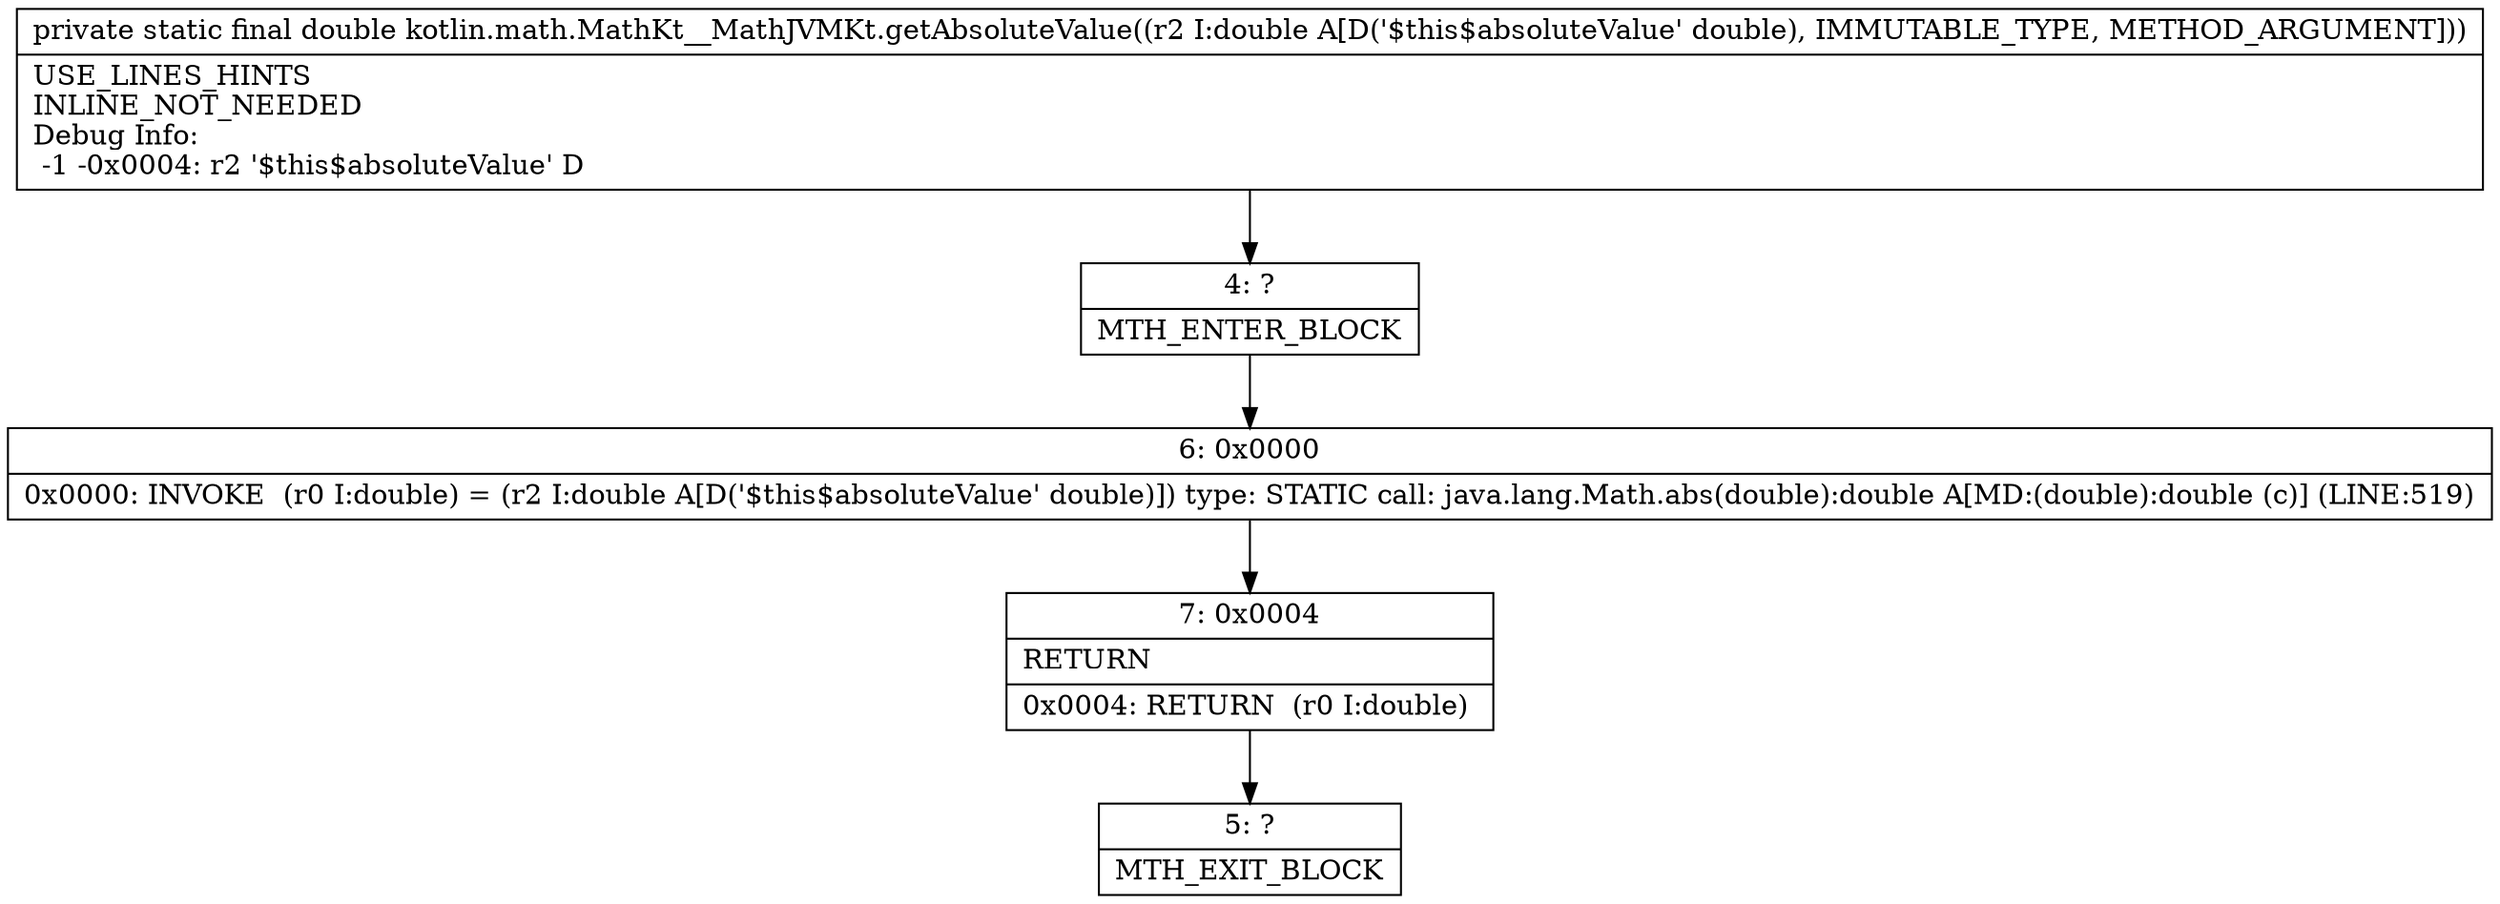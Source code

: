 digraph "CFG forkotlin.math.MathKt__MathJVMKt.getAbsoluteValue(D)D" {
Node_4 [shape=record,label="{4\:\ ?|MTH_ENTER_BLOCK\l}"];
Node_6 [shape=record,label="{6\:\ 0x0000|0x0000: INVOKE  (r0 I:double) = (r2 I:double A[D('$this$absoluteValue' double)]) type: STATIC call: java.lang.Math.abs(double):double A[MD:(double):double (c)] (LINE:519)\l}"];
Node_7 [shape=record,label="{7\:\ 0x0004|RETURN\l|0x0004: RETURN  (r0 I:double) \l}"];
Node_5 [shape=record,label="{5\:\ ?|MTH_EXIT_BLOCK\l}"];
MethodNode[shape=record,label="{private static final double kotlin.math.MathKt__MathJVMKt.getAbsoluteValue((r2 I:double A[D('$this$absoluteValue' double), IMMUTABLE_TYPE, METHOD_ARGUMENT]))  | USE_LINES_HINTS\lINLINE_NOT_NEEDED\lDebug Info:\l  \-1 \-0x0004: r2 '$this$absoluteValue' D\l}"];
MethodNode -> Node_4;Node_4 -> Node_6;
Node_6 -> Node_7;
Node_7 -> Node_5;
}

